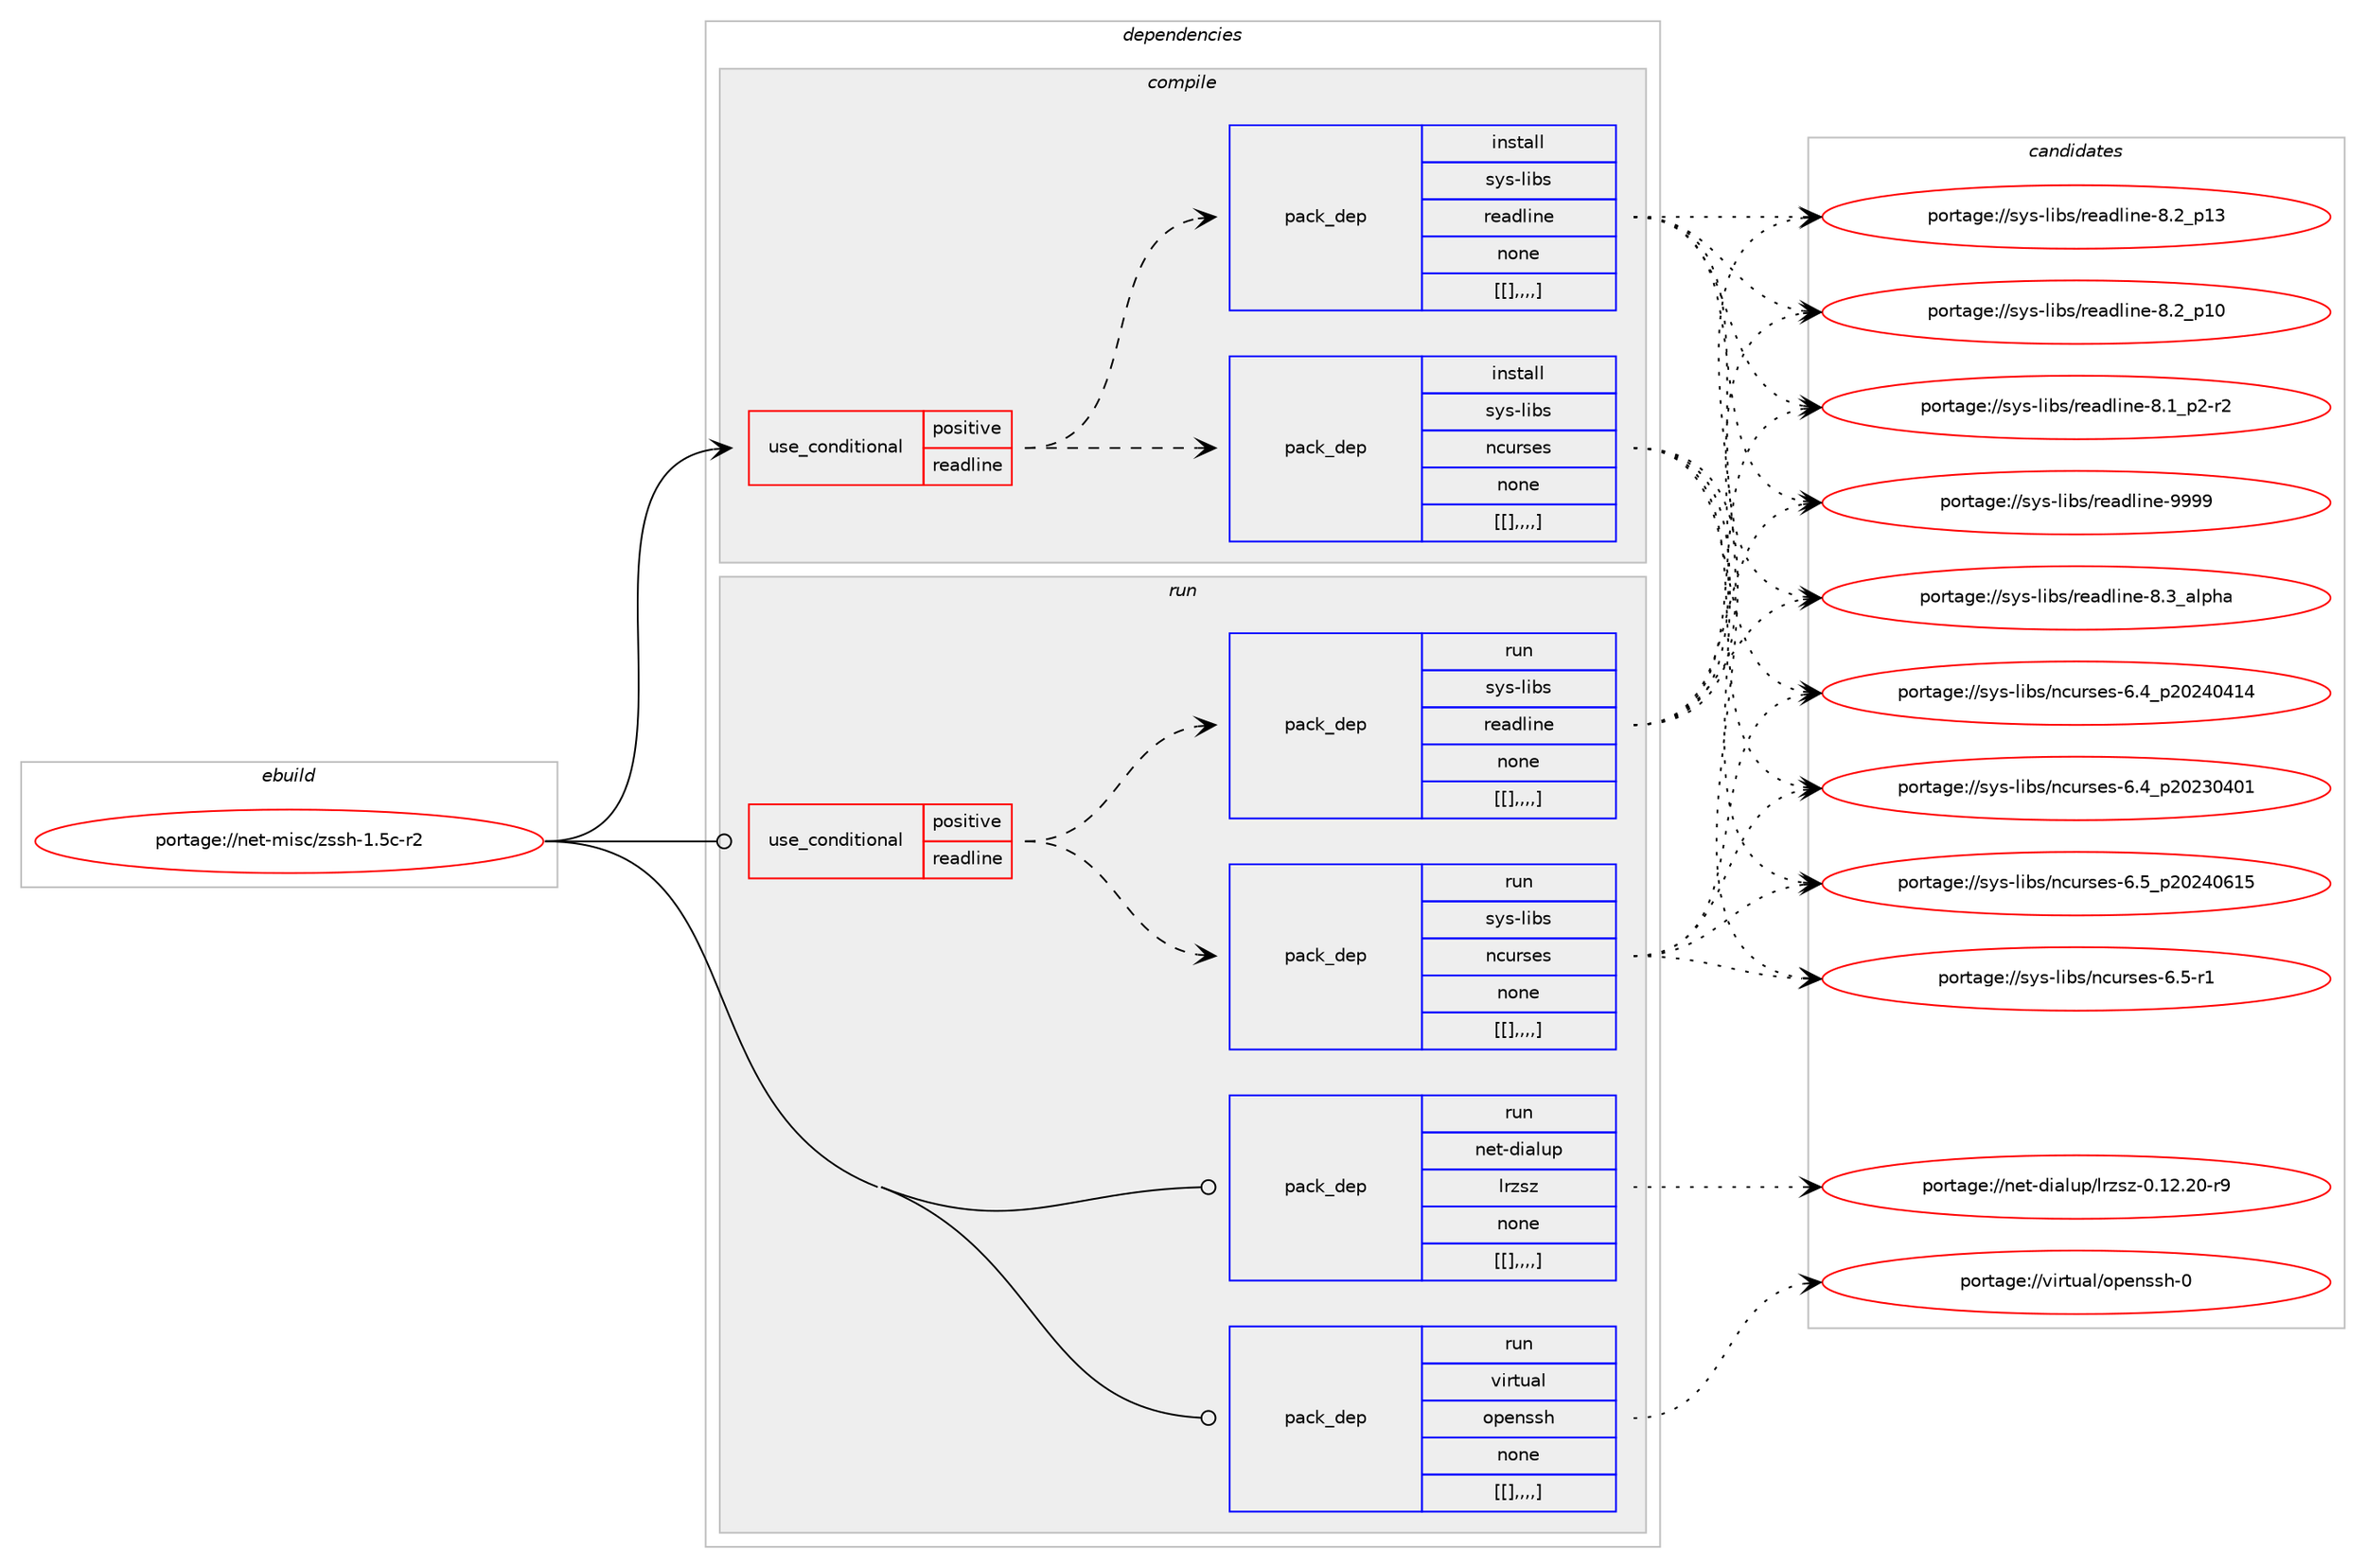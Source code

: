 digraph prolog {

# *************
# Graph options
# *************

newrank=true;
concentrate=true;
compound=true;
graph [rankdir=LR,fontname=Helvetica,fontsize=10,ranksep=1.5];#, ranksep=2.5, nodesep=0.2];
edge  [arrowhead=vee];
node  [fontname=Helvetica,fontsize=10];

# **********
# The ebuild
# **********

subgraph cluster_leftcol {
color=gray;
label=<<i>ebuild</i>>;
id [label="portage://net-misc/zssh-1.5c-r2", color=red, width=4, href="../net-misc/zssh-1.5c-r2.svg"];
}

# ****************
# The dependencies
# ****************

subgraph cluster_midcol {
color=gray;
label=<<i>dependencies</i>>;
subgraph cluster_compile {
fillcolor="#eeeeee";
style=filled;
label=<<i>compile</i>>;
subgraph cond103599 {
dependency394897 [label=<<TABLE BORDER="0" CELLBORDER="1" CELLSPACING="0" CELLPADDING="4"><TR><TD ROWSPAN="3" CELLPADDING="10">use_conditional</TD></TR><TR><TD>positive</TD></TR><TR><TD>readline</TD></TR></TABLE>>, shape=none, color=red];
subgraph pack288400 {
dependency394898 [label=<<TABLE BORDER="0" CELLBORDER="1" CELLSPACING="0" CELLPADDING="4" WIDTH="220"><TR><TD ROWSPAN="6" CELLPADDING="30">pack_dep</TD></TR><TR><TD WIDTH="110">install</TD></TR><TR><TD>sys-libs</TD></TR><TR><TD>ncurses</TD></TR><TR><TD>none</TD></TR><TR><TD>[[],,,,]</TD></TR></TABLE>>, shape=none, color=blue];
}
dependency394897:e -> dependency394898:w [weight=20,style="dashed",arrowhead="vee"];
subgraph pack288401 {
dependency394899 [label=<<TABLE BORDER="0" CELLBORDER="1" CELLSPACING="0" CELLPADDING="4" WIDTH="220"><TR><TD ROWSPAN="6" CELLPADDING="30">pack_dep</TD></TR><TR><TD WIDTH="110">install</TD></TR><TR><TD>sys-libs</TD></TR><TR><TD>readline</TD></TR><TR><TD>none</TD></TR><TR><TD>[[],,,,]</TD></TR></TABLE>>, shape=none, color=blue];
}
dependency394897:e -> dependency394899:w [weight=20,style="dashed",arrowhead="vee"];
}
id:e -> dependency394897:w [weight=20,style="solid",arrowhead="vee"];
}
subgraph cluster_compileandrun {
fillcolor="#eeeeee";
style=filled;
label=<<i>compile and run</i>>;
}
subgraph cluster_run {
fillcolor="#eeeeee";
style=filled;
label=<<i>run</i>>;
subgraph cond103600 {
dependency394900 [label=<<TABLE BORDER="0" CELLBORDER="1" CELLSPACING="0" CELLPADDING="4"><TR><TD ROWSPAN="3" CELLPADDING="10">use_conditional</TD></TR><TR><TD>positive</TD></TR><TR><TD>readline</TD></TR></TABLE>>, shape=none, color=red];
subgraph pack288402 {
dependency394901 [label=<<TABLE BORDER="0" CELLBORDER="1" CELLSPACING="0" CELLPADDING="4" WIDTH="220"><TR><TD ROWSPAN="6" CELLPADDING="30">pack_dep</TD></TR><TR><TD WIDTH="110">run</TD></TR><TR><TD>sys-libs</TD></TR><TR><TD>ncurses</TD></TR><TR><TD>none</TD></TR><TR><TD>[[],,,,]</TD></TR></TABLE>>, shape=none, color=blue];
}
dependency394900:e -> dependency394901:w [weight=20,style="dashed",arrowhead="vee"];
subgraph pack288403 {
dependency394902 [label=<<TABLE BORDER="0" CELLBORDER="1" CELLSPACING="0" CELLPADDING="4" WIDTH="220"><TR><TD ROWSPAN="6" CELLPADDING="30">pack_dep</TD></TR><TR><TD WIDTH="110">run</TD></TR><TR><TD>sys-libs</TD></TR><TR><TD>readline</TD></TR><TR><TD>none</TD></TR><TR><TD>[[],,,,]</TD></TR></TABLE>>, shape=none, color=blue];
}
dependency394900:e -> dependency394902:w [weight=20,style="dashed",arrowhead="vee"];
}
id:e -> dependency394900:w [weight=20,style="solid",arrowhead="odot"];
subgraph pack288404 {
dependency394903 [label=<<TABLE BORDER="0" CELLBORDER="1" CELLSPACING="0" CELLPADDING="4" WIDTH="220"><TR><TD ROWSPAN="6" CELLPADDING="30">pack_dep</TD></TR><TR><TD WIDTH="110">run</TD></TR><TR><TD>net-dialup</TD></TR><TR><TD>lrzsz</TD></TR><TR><TD>none</TD></TR><TR><TD>[[],,,,]</TD></TR></TABLE>>, shape=none, color=blue];
}
id:e -> dependency394903:w [weight=20,style="solid",arrowhead="odot"];
subgraph pack288405 {
dependency394904 [label=<<TABLE BORDER="0" CELLBORDER="1" CELLSPACING="0" CELLPADDING="4" WIDTH="220"><TR><TD ROWSPAN="6" CELLPADDING="30">pack_dep</TD></TR><TR><TD WIDTH="110">run</TD></TR><TR><TD>virtual</TD></TR><TR><TD>openssh</TD></TR><TR><TD>none</TD></TR><TR><TD>[[],,,,]</TD></TR></TABLE>>, shape=none, color=blue];
}
id:e -> dependency394904:w [weight=20,style="solid",arrowhead="odot"];
}
}

# **************
# The candidates
# **************

subgraph cluster_choices {
rank=same;
color=gray;
label=<<i>candidates</i>>;

subgraph choice288400 {
color=black;
nodesep=1;
choice1151211154510810598115471109911711411510111545544653951125048505248544953 [label="portage://sys-libs/ncurses-6.5_p20240615", color=red, width=4,href="../sys-libs/ncurses-6.5_p20240615.svg"];
choice11512111545108105981154711099117114115101115455446534511449 [label="portage://sys-libs/ncurses-6.5-r1", color=red, width=4,href="../sys-libs/ncurses-6.5-r1.svg"];
choice1151211154510810598115471109911711411510111545544652951125048505248524952 [label="portage://sys-libs/ncurses-6.4_p20240414", color=red, width=4,href="../sys-libs/ncurses-6.4_p20240414.svg"];
choice1151211154510810598115471109911711411510111545544652951125048505148524849 [label="portage://sys-libs/ncurses-6.4_p20230401", color=red, width=4,href="../sys-libs/ncurses-6.4_p20230401.svg"];
dependency394898:e -> choice1151211154510810598115471109911711411510111545544653951125048505248544953:w [style=dotted,weight="100"];
dependency394898:e -> choice11512111545108105981154711099117114115101115455446534511449:w [style=dotted,weight="100"];
dependency394898:e -> choice1151211154510810598115471109911711411510111545544652951125048505248524952:w [style=dotted,weight="100"];
dependency394898:e -> choice1151211154510810598115471109911711411510111545544652951125048505148524849:w [style=dotted,weight="100"];
}
subgraph choice288401 {
color=black;
nodesep=1;
choice115121115451081059811547114101971001081051101014557575757 [label="portage://sys-libs/readline-9999", color=red, width=4,href="../sys-libs/readline-9999.svg"];
choice1151211154510810598115471141019710010810511010145564651959710811210497 [label="portage://sys-libs/readline-8.3_alpha", color=red, width=4,href="../sys-libs/readline-8.3_alpha.svg"];
choice1151211154510810598115471141019710010810511010145564650951124951 [label="portage://sys-libs/readline-8.2_p13", color=red, width=4,href="../sys-libs/readline-8.2_p13.svg"];
choice1151211154510810598115471141019710010810511010145564650951124948 [label="portage://sys-libs/readline-8.2_p10", color=red, width=4,href="../sys-libs/readline-8.2_p10.svg"];
choice115121115451081059811547114101971001081051101014556464995112504511450 [label="portage://sys-libs/readline-8.1_p2-r2", color=red, width=4,href="../sys-libs/readline-8.1_p2-r2.svg"];
dependency394899:e -> choice115121115451081059811547114101971001081051101014557575757:w [style=dotted,weight="100"];
dependency394899:e -> choice1151211154510810598115471141019710010810511010145564651959710811210497:w [style=dotted,weight="100"];
dependency394899:e -> choice1151211154510810598115471141019710010810511010145564650951124951:w [style=dotted,weight="100"];
dependency394899:e -> choice1151211154510810598115471141019710010810511010145564650951124948:w [style=dotted,weight="100"];
dependency394899:e -> choice115121115451081059811547114101971001081051101014556464995112504511450:w [style=dotted,weight="100"];
}
subgraph choice288402 {
color=black;
nodesep=1;
choice1151211154510810598115471109911711411510111545544653951125048505248544953 [label="portage://sys-libs/ncurses-6.5_p20240615", color=red, width=4,href="../sys-libs/ncurses-6.5_p20240615.svg"];
choice11512111545108105981154711099117114115101115455446534511449 [label="portage://sys-libs/ncurses-6.5-r1", color=red, width=4,href="../sys-libs/ncurses-6.5-r1.svg"];
choice1151211154510810598115471109911711411510111545544652951125048505248524952 [label="portage://sys-libs/ncurses-6.4_p20240414", color=red, width=4,href="../sys-libs/ncurses-6.4_p20240414.svg"];
choice1151211154510810598115471109911711411510111545544652951125048505148524849 [label="portage://sys-libs/ncurses-6.4_p20230401", color=red, width=4,href="../sys-libs/ncurses-6.4_p20230401.svg"];
dependency394901:e -> choice1151211154510810598115471109911711411510111545544653951125048505248544953:w [style=dotted,weight="100"];
dependency394901:e -> choice11512111545108105981154711099117114115101115455446534511449:w [style=dotted,weight="100"];
dependency394901:e -> choice1151211154510810598115471109911711411510111545544652951125048505248524952:w [style=dotted,weight="100"];
dependency394901:e -> choice1151211154510810598115471109911711411510111545544652951125048505148524849:w [style=dotted,weight="100"];
}
subgraph choice288403 {
color=black;
nodesep=1;
choice115121115451081059811547114101971001081051101014557575757 [label="portage://sys-libs/readline-9999", color=red, width=4,href="../sys-libs/readline-9999.svg"];
choice1151211154510810598115471141019710010810511010145564651959710811210497 [label="portage://sys-libs/readline-8.3_alpha", color=red, width=4,href="../sys-libs/readline-8.3_alpha.svg"];
choice1151211154510810598115471141019710010810511010145564650951124951 [label="portage://sys-libs/readline-8.2_p13", color=red, width=4,href="../sys-libs/readline-8.2_p13.svg"];
choice1151211154510810598115471141019710010810511010145564650951124948 [label="portage://sys-libs/readline-8.2_p10", color=red, width=4,href="../sys-libs/readline-8.2_p10.svg"];
choice115121115451081059811547114101971001081051101014556464995112504511450 [label="portage://sys-libs/readline-8.1_p2-r2", color=red, width=4,href="../sys-libs/readline-8.1_p2-r2.svg"];
dependency394902:e -> choice115121115451081059811547114101971001081051101014557575757:w [style=dotted,weight="100"];
dependency394902:e -> choice1151211154510810598115471141019710010810511010145564651959710811210497:w [style=dotted,weight="100"];
dependency394902:e -> choice1151211154510810598115471141019710010810511010145564650951124951:w [style=dotted,weight="100"];
dependency394902:e -> choice1151211154510810598115471141019710010810511010145564650951124948:w [style=dotted,weight="100"];
dependency394902:e -> choice115121115451081059811547114101971001081051101014556464995112504511450:w [style=dotted,weight="100"];
}
subgraph choice288404 {
color=black;
nodesep=1;
choice11010111645100105971081171124710811412211512245484649504650484511457 [label="portage://net-dialup/lrzsz-0.12.20-r9", color=red, width=4,href="../net-dialup/lrzsz-0.12.20-r9.svg"];
dependency394903:e -> choice11010111645100105971081171124710811412211512245484649504650484511457:w [style=dotted,weight="100"];
}
subgraph choice288405 {
color=black;
nodesep=1;
choice11810511411611797108471111121011101151151044548 [label="portage://virtual/openssh-0", color=red, width=4,href="../virtual/openssh-0.svg"];
dependency394904:e -> choice11810511411611797108471111121011101151151044548:w [style=dotted,weight="100"];
}
}

}
